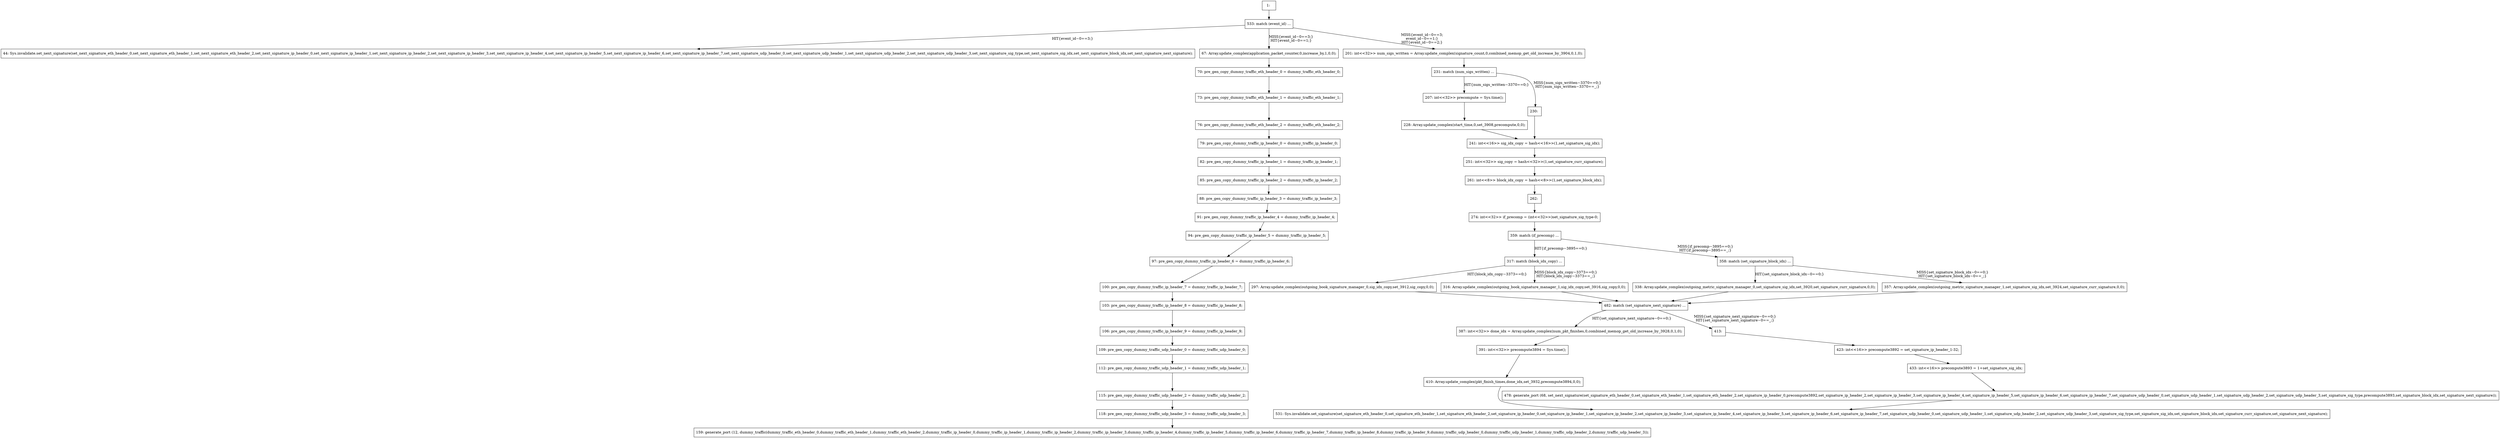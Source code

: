 digraph G {
  "1: " [shape=box, ];
  "44: Sys.invalidate.set_next_signature(set_next_signature_eth_header_0,set_next_signature_eth_header_1,set_next_signature_eth_header_2,set_next_signature_ip_header_0,set_next_signature_ip_header_1,set_next_signature_ip_header_2,set_next_signature_ip_header_3,set_next_signature_ip_header_4,set_next_signature_ip_header_5,set_next_signature_ip_header_6,set_next_signature_ip_header_7,set_next_signature_udp_header_0,set_next_signature_udp_header_1,set_next_signature_udp_header_2,set_next_signature_udp_header_3,set_next_signature_sig_type,set_next_signature_sig_idx,set_next_signature_block_idx,set_next_signature_next_signature);" [
  shape=box, ];
  "67: Array.update_complex(application_packet_counter,0,increase_by,1,0,0);" [
  shape=box, ];
  "70: pre_gen_copy_dummy_traffic_eth_header_0 = dummy_traffic_eth_header_0;" [
  shape=box, ];
  "73: pre_gen_copy_dummy_traffic_eth_header_1 = dummy_traffic_eth_header_1;" [
  shape=box, ];
  "76: pre_gen_copy_dummy_traffic_eth_header_2 = dummy_traffic_eth_header_2;" [
  shape=box, ];
  "79: pre_gen_copy_dummy_traffic_ip_header_0 = dummy_traffic_ip_header_0;" [
  shape=box, ];
  "82: pre_gen_copy_dummy_traffic_ip_header_1 = dummy_traffic_ip_header_1;" [
  shape=box, ];
  "85: pre_gen_copy_dummy_traffic_ip_header_2 = dummy_traffic_ip_header_2;" [
  shape=box, ];
  "88: pre_gen_copy_dummy_traffic_ip_header_3 = dummy_traffic_ip_header_3;" [
  shape=box, ];
  "91: pre_gen_copy_dummy_traffic_ip_header_4 = dummy_traffic_ip_header_4;" [
  shape=box, ];
  "94: pre_gen_copy_dummy_traffic_ip_header_5 = dummy_traffic_ip_header_5;" [
  shape=box, ];
  "97: pre_gen_copy_dummy_traffic_ip_header_6 = dummy_traffic_ip_header_6;" [
  shape=box, ];
  "100: pre_gen_copy_dummy_traffic_ip_header_7 = dummy_traffic_ip_header_7;" [
  shape=box, ];
  "103: pre_gen_copy_dummy_traffic_ip_header_8 = dummy_traffic_ip_header_8;" [
  shape=box, ];
  "106: pre_gen_copy_dummy_traffic_ip_header_9 = dummy_traffic_ip_header_9;" [
  shape=box, ];
  "109: pre_gen_copy_dummy_traffic_udp_header_0 = dummy_traffic_udp_header_0;" [
  shape=box, ];
  "112: pre_gen_copy_dummy_traffic_udp_header_1 = dummy_traffic_udp_header_1;" [
  shape=box, ];
  "115: pre_gen_copy_dummy_traffic_udp_header_2 = dummy_traffic_udp_header_2;" [
  shape=box, ];
  "118: pre_gen_copy_dummy_traffic_udp_header_3 = dummy_traffic_udp_header_3;" [
  shape=box, ];
  "159: generate_port (12, dummy_traffic(dummy_traffic_eth_header_0,dummy_traffic_eth_header_1,dummy_traffic_eth_header_2,dummy_traffic_ip_header_0,dummy_traffic_ip_header_1,dummy_traffic_ip_header_2,dummy_traffic_ip_header_3,dummy_traffic_ip_header_4,dummy_traffic_ip_header_5,dummy_traffic_ip_header_6,dummy_traffic_ip_header_7,dummy_traffic_ip_header_8,dummy_traffic_ip_header_9,dummy_traffic_udp_header_0,dummy_traffic_udp_header_1,dummy_traffic_udp_header_2,dummy_traffic_udp_header_3));" [
  shape=box, ];
  "201: int<<32>> num_sigs_written = Array.update_complex(signature_count,0,combined_memop_get_old_increase_by_3904,0,1,0);" [
  shape=box, ];
  "207: int<<32>> precompute = Sys.time();" [shape=box, ];
  "228: Array.update_complex(start_time,0,set_3908,precompute,0,0);" [
  shape=box, ];
  "230: " [shape=box, ];
  "231: match (num_sigs_written) ...
" [shape=box, ];
  "241: int<<16>> sig_idx_copy = hash<<16>>(1,set_signature_sig_idx);" [
  shape=box, ];
  "251: int<<32>> sig_copy = hash<<32>>(1,set_signature_curr_signature);" [
  shape=box, ];
  "261: int<<8>> block_idx_copy = hash<<8>>(1,set_signature_block_idx);" [
  shape=box, ];
  "262: " [shape=box, ];
  "274: int<<32>> if_precomp = (int<<32>>)set_signature_sig_type-0;" [
  shape=box, ];
  "297: Array.update_complex(outgoing_book_signature_manager_0,sig_idx_copy,set_3912,sig_copy,0,0);" [
  shape=box, ];
  "316: Array.update_complex(outgoing_book_signature_manager_1,sig_idx_copy,set_3916,sig_copy,0,0);" [
  shape=box, ];
  "317: match (block_idx_copy) ...
" [shape=box, ];
  "338: Array.update_complex(outgoing_metric_signature_manager_0,set_signature_sig_idx,set_3920,set_signature_curr_signature,0,0);" [
  shape=box, ];
  "357: Array.update_complex(outgoing_metric_signature_manager_1,set_signature_sig_idx,set_3924,set_signature_curr_signature,0,0);" [
  shape=box, ];
  "358: match (set_signature_block_idx) ...
" [shape=box, ];
  "359: match (if_precomp) ...
" [shape=box, ];
  "387: int<<32>> done_idx = Array.update_complex(num_pkt_finishes,0,combined_memop_get_old_increase_by_3928,0,1,0);" [
  shape=box, ];
  "391: int<<32>> precompute3894 = Sys.time();" [shape=box, ];
  "410: Array.update_complex(pkt_finish_times,done_idx,set_3932,precompute3894,0,0);" [
  shape=box, ];
  "413: " [shape=box, ];
  "423: int<<16>> precompute3892 = set_signature_ip_header_1-32;" [shape=box, ];
  "433: int<<16>> precompute3893 = 1+set_signature_sig_idx;" [shape=box, ];
  "478: generate_port (68, set_next_signature(set_signature_eth_header_0,set_signature_eth_header_1,set_signature_eth_header_2,set_signature_ip_header_0,precompute3892,set_signature_ip_header_2,set_signature_ip_header_3,set_signature_ip_header_4,set_signature_ip_header_5,set_signature_ip_header_6,set_signature_ip_header_7,set_signature_udp_header_0,set_signature_udp_header_1,set_signature_udp_header_2,set_signature_udp_header_3,set_signature_sig_type,precompute3893,set_signature_block_idx,set_signature_next_signature));" [
  shape=box, ];
  "482: match (set_signature_next_signature) ...
" [shape=box, ];
  "531: Sys.invalidate.set_signature(set_signature_eth_header_0,set_signature_eth_header_1,set_signature_eth_header_2,set_signature_ip_header_0,set_signature_ip_header_1,set_signature_ip_header_2,set_signature_ip_header_3,set_signature_ip_header_4,set_signature_ip_header_5,set_signature_ip_header_6,set_signature_ip_header_7,set_signature_udp_header_0,set_signature_udp_header_1,set_signature_udp_header_2,set_signature_udp_header_3,set_signature_sig_type,set_signature_sig_idx,set_signature_block_idx,set_signature_curr_signature,set_signature_next_signature);" [
  shape=box, ];
  "533: match (event_id) ...
" [shape=box, ];
  
  
  "1: " -> "533: match (event_id) ...
" [label="", ];
  "67: Array.update_complex(application_packet_counter,0,increase_by,1,0,0);" -> "70: pre_gen_copy_dummy_traffic_eth_header_0 = dummy_traffic_eth_header_0;" [
  label="", ];
  "70: pre_gen_copy_dummy_traffic_eth_header_0 = dummy_traffic_eth_header_0;" -> "73: pre_gen_copy_dummy_traffic_eth_header_1 = dummy_traffic_eth_header_1;" [
  label="", ];
  "73: pre_gen_copy_dummy_traffic_eth_header_1 = dummy_traffic_eth_header_1;" -> "76: pre_gen_copy_dummy_traffic_eth_header_2 = dummy_traffic_eth_header_2;" [
  label="", ];
  "76: pre_gen_copy_dummy_traffic_eth_header_2 = dummy_traffic_eth_header_2;" -> "79: pre_gen_copy_dummy_traffic_ip_header_0 = dummy_traffic_ip_header_0;" [
  label="", ];
  "79: pre_gen_copy_dummy_traffic_ip_header_0 = dummy_traffic_ip_header_0;" -> "82: pre_gen_copy_dummy_traffic_ip_header_1 = dummy_traffic_ip_header_1;" [
  label="", ];
  "82: pre_gen_copy_dummy_traffic_ip_header_1 = dummy_traffic_ip_header_1;" -> "85: pre_gen_copy_dummy_traffic_ip_header_2 = dummy_traffic_ip_header_2;" [
  label="", ];
  "85: pre_gen_copy_dummy_traffic_ip_header_2 = dummy_traffic_ip_header_2;" -> "88: pre_gen_copy_dummy_traffic_ip_header_3 = dummy_traffic_ip_header_3;" [
  label="", ];
  "88: pre_gen_copy_dummy_traffic_ip_header_3 = dummy_traffic_ip_header_3;" -> "91: pre_gen_copy_dummy_traffic_ip_header_4 = dummy_traffic_ip_header_4;" [
  label="", ];
  "91: pre_gen_copy_dummy_traffic_ip_header_4 = dummy_traffic_ip_header_4;" -> "94: pre_gen_copy_dummy_traffic_ip_header_5 = dummy_traffic_ip_header_5;" [
  label="", ];
  "94: pre_gen_copy_dummy_traffic_ip_header_5 = dummy_traffic_ip_header_5;" -> "97: pre_gen_copy_dummy_traffic_ip_header_6 = dummy_traffic_ip_header_6;" [
  label="", ];
  "97: pre_gen_copy_dummy_traffic_ip_header_6 = dummy_traffic_ip_header_6;" -> "100: pre_gen_copy_dummy_traffic_ip_header_7 = dummy_traffic_ip_header_7;" [
  label="", ];
  "100: pre_gen_copy_dummy_traffic_ip_header_7 = dummy_traffic_ip_header_7;" -> "103: pre_gen_copy_dummy_traffic_ip_header_8 = dummy_traffic_ip_header_8;" [
  label="", ];
  "103: pre_gen_copy_dummy_traffic_ip_header_8 = dummy_traffic_ip_header_8;" -> "106: pre_gen_copy_dummy_traffic_ip_header_9 = dummy_traffic_ip_header_9;" [
  label="", ];
  "106: pre_gen_copy_dummy_traffic_ip_header_9 = dummy_traffic_ip_header_9;" -> "109: pre_gen_copy_dummy_traffic_udp_header_0 = dummy_traffic_udp_header_0;" [
  label="", ];
  "109: pre_gen_copy_dummy_traffic_udp_header_0 = dummy_traffic_udp_header_0;" -> "112: pre_gen_copy_dummy_traffic_udp_header_1 = dummy_traffic_udp_header_1;" [
  label="", ];
  "112: pre_gen_copy_dummy_traffic_udp_header_1 = dummy_traffic_udp_header_1;" -> "115: pre_gen_copy_dummy_traffic_udp_header_2 = dummy_traffic_udp_header_2;" [
  label="", ];
  "115: pre_gen_copy_dummy_traffic_udp_header_2 = dummy_traffic_udp_header_2;" -> "118: pre_gen_copy_dummy_traffic_udp_header_3 = dummy_traffic_udp_header_3;" [
  label="", ];
  "118: pre_gen_copy_dummy_traffic_udp_header_3 = dummy_traffic_udp_header_3;" -> "159: generate_port (12, dummy_traffic(dummy_traffic_eth_header_0,dummy_traffic_eth_header_1,dummy_traffic_eth_header_2,dummy_traffic_ip_header_0,dummy_traffic_ip_header_1,dummy_traffic_ip_header_2,dummy_traffic_ip_header_3,dummy_traffic_ip_header_4,dummy_traffic_ip_header_5,dummy_traffic_ip_header_6,dummy_traffic_ip_header_7,dummy_traffic_ip_header_8,dummy_traffic_ip_header_9,dummy_traffic_udp_header_0,dummy_traffic_udp_header_1,dummy_traffic_udp_header_2,dummy_traffic_udp_header_3));" [
  label="", ];
  "201: int<<32>> num_sigs_written = Array.update_complex(signature_count,0,combined_memop_get_old_increase_by_3904,0,1,0);" -> "231: match (num_sigs_written) ...
" [
  label="", ];
  "207: int<<32>> precompute = Sys.time();" -> "228: Array.update_complex(start_time,0,set_3908,precompute,0,0);" [
  label="", ];
  "228: Array.update_complex(start_time,0,set_3908,precompute,0,0);" -> "241: int<<16>> sig_idx_copy = hash<<16>>(1,set_signature_sig_idx);" [
  label="", ];
  "230: " -> "241: int<<16>> sig_idx_copy = hash<<16>>(1,set_signature_sig_idx);" [
  label="", ];
  "231: match (num_sigs_written) ...
" -> "207: int<<32>> precompute = Sys.time();" [
  label="HIT{num_sigs_written~3370==0;}", ];
  "231: match (num_sigs_written) ...
" -> "230: " [label="MISS{num_sigs_written~3370==0;}
HIT{num_sigs_written~3370==_;}",
                                                   ];
  "241: int<<16>> sig_idx_copy = hash<<16>>(1,set_signature_sig_idx);" -> "251: int<<32>> sig_copy = hash<<32>>(1,set_signature_curr_signature);" [
  label="", ];
  "251: int<<32>> sig_copy = hash<<32>>(1,set_signature_curr_signature);" -> "261: int<<8>> block_idx_copy = hash<<8>>(1,set_signature_block_idx);" [
  label="", ];
  "261: int<<8>> block_idx_copy = hash<<8>>(1,set_signature_block_idx);" -> "262: " [
  label="", ];
  "262: " -> "274: int<<32>> if_precomp = (int<<32>>)set_signature_sig_type-0;" [
  label="", ];
  "274: int<<32>> if_precomp = (int<<32>>)set_signature_sig_type-0;" -> "359: match (if_precomp) ...
" [
  label="", ];
  "297: Array.update_complex(outgoing_book_signature_manager_0,sig_idx_copy,set_3912,sig_copy,0,0);" -> "482: match (set_signature_next_signature) ...
" [
  label="", ];
  "316: Array.update_complex(outgoing_book_signature_manager_1,sig_idx_copy,set_3916,sig_copy,0,0);" -> "482: match (set_signature_next_signature) ...
" [
  label="", ];
  "317: match (block_idx_copy) ...
" -> "297: Array.update_complex(outgoing_book_signature_manager_0,sig_idx_copy,set_3912,sig_copy,0,0);" [
  label="HIT{block_idx_copy~3373==0;}", ];
  "317: match (block_idx_copy) ...
" -> "316: Array.update_complex(outgoing_book_signature_manager_1,sig_idx_copy,set_3916,sig_copy,0,0);" [
  label="MISS{block_idx_copy~3373==0;}
HIT{block_idx_copy~3373==_;}", ];
  "338: Array.update_complex(outgoing_metric_signature_manager_0,set_signature_sig_idx,set_3920,set_signature_curr_signature,0,0);" -> "482: match (set_signature_next_signature) ...
" [
  label="", ];
  "357: Array.update_complex(outgoing_metric_signature_manager_1,set_signature_sig_idx,set_3924,set_signature_curr_signature,0,0);" -> "482: match (set_signature_next_signature) ...
" [
  label="", ];
  "358: match (set_signature_block_idx) ...
" -> "338: Array.update_complex(outgoing_metric_signature_manager_0,set_signature_sig_idx,set_3920,set_signature_curr_signature,0,0);" [
  label="HIT{set_signature_block_idx~0==0;}", ];
  "358: match (set_signature_block_idx) ...
" -> "357: Array.update_complex(outgoing_metric_signature_manager_1,set_signature_sig_idx,set_3924,set_signature_curr_signature,0,0);" [
  label="MISS{set_signature_block_idx~0==0;}
HIT{set_signature_block_idx~0==_;}",
  ];
  "359: match (if_precomp) ...
" -> "317: match (block_idx_copy) ...
" [
  label="HIT{if_precomp~3895==0;}", ];
  "359: match (if_precomp) ...
" -> "358: match (set_signature_block_idx) ...
" [
  label="MISS{if_precomp~3895==0;}
HIT{if_precomp~3895==_;}", ];
  "387: int<<32>> done_idx = Array.update_complex(num_pkt_finishes,0,combined_memop_get_old_increase_by_3928,0,1,0);" -> "391: int<<32>> precompute3894 = Sys.time();" [
  label="", ];
  "391: int<<32>> precompute3894 = Sys.time();" -> "410: Array.update_complex(pkt_finish_times,done_idx,set_3932,precompute3894,0,0);" [
  label="", ];
  "410: Array.update_complex(pkt_finish_times,done_idx,set_3932,precompute3894,0,0);" -> "531: Sys.invalidate.set_signature(set_signature_eth_header_0,set_signature_eth_header_1,set_signature_eth_header_2,set_signature_ip_header_0,set_signature_ip_header_1,set_signature_ip_header_2,set_signature_ip_header_3,set_signature_ip_header_4,set_signature_ip_header_5,set_signature_ip_header_6,set_signature_ip_header_7,set_signature_udp_header_0,set_signature_udp_header_1,set_signature_udp_header_2,set_signature_udp_header_3,set_signature_sig_type,set_signature_sig_idx,set_signature_block_idx,set_signature_curr_signature,set_signature_next_signature);" [
  label="", ];
  "413: " -> "423: int<<16>> precompute3892 = set_signature_ip_header_1-32;" [
  label="", ];
  "423: int<<16>> precompute3892 = set_signature_ip_header_1-32;" -> "433: int<<16>> precompute3893 = 1+set_signature_sig_idx;" [
  label="", ];
  "433: int<<16>> precompute3893 = 1+set_signature_sig_idx;" -> "478: generate_port (68, set_next_signature(set_signature_eth_header_0,set_signature_eth_header_1,set_signature_eth_header_2,set_signature_ip_header_0,precompute3892,set_signature_ip_header_2,set_signature_ip_header_3,set_signature_ip_header_4,set_signature_ip_header_5,set_signature_ip_header_6,set_signature_ip_header_7,set_signature_udp_header_0,set_signature_udp_header_1,set_signature_udp_header_2,set_signature_udp_header_3,set_signature_sig_type,precompute3893,set_signature_block_idx,set_signature_next_signature));" [
  label="", ];
  "478: generate_port (68, set_next_signature(set_signature_eth_header_0,set_signature_eth_header_1,set_signature_eth_header_2,set_signature_ip_header_0,precompute3892,set_signature_ip_header_2,set_signature_ip_header_3,set_signature_ip_header_4,set_signature_ip_header_5,set_signature_ip_header_6,set_signature_ip_header_7,set_signature_udp_header_0,set_signature_udp_header_1,set_signature_udp_header_2,set_signature_udp_header_3,set_signature_sig_type,precompute3893,set_signature_block_idx,set_signature_next_signature));" -> "531: Sys.invalidate.set_signature(set_signature_eth_header_0,set_signature_eth_header_1,set_signature_eth_header_2,set_signature_ip_header_0,set_signature_ip_header_1,set_signature_ip_header_2,set_signature_ip_header_3,set_signature_ip_header_4,set_signature_ip_header_5,set_signature_ip_header_6,set_signature_ip_header_7,set_signature_udp_header_0,set_signature_udp_header_1,set_signature_udp_header_2,set_signature_udp_header_3,set_signature_sig_type,set_signature_sig_idx,set_signature_block_idx,set_signature_curr_signature,set_signature_next_signature);" [
  label="", ];
  "482: match (set_signature_next_signature) ...
" -> "387: int<<32>> done_idx = Array.update_complex(num_pkt_finishes,0,combined_memop_get_old_increase_by_3928,0,1,0);" [
  label="HIT{set_signature_next_signature~0==0;}", ];
  "482: match (set_signature_next_signature) ...
" -> "413: " [label="MISS{set_signature_next_signature~0==0;}
HIT{set_signature_next_signature~0==_;}",
                                                               ];
  "533: match (event_id) ...
" -> "44: Sys.invalidate.set_next_signature(set_next_signature_eth_header_0,set_next_signature_eth_header_1,set_next_signature_eth_header_2,set_next_signature_ip_header_0,set_next_signature_ip_header_1,set_next_signature_ip_header_2,set_next_signature_ip_header_3,set_next_signature_ip_header_4,set_next_signature_ip_header_5,set_next_signature_ip_header_6,set_next_signature_ip_header_7,set_next_signature_udp_header_0,set_next_signature_udp_header_1,set_next_signature_udp_header_2,set_next_signature_udp_header_3,set_next_signature_sig_type,set_next_signature_sig_idx,set_next_signature_block_idx,set_next_signature_next_signature);" [
  label="HIT{event_id~0==3;}", ];
  "533: match (event_id) ...
" -> "67: Array.update_complex(application_packet_counter,0,increase_by,1,0,0);" [
  label="MISS{event_id~0==3;}
HIT{event_id~0==1;}", ];
  "533: match (event_id) ...
" -> "201: int<<32>> num_sigs_written = Array.update_complex(signature_count,0,combined_memop_get_old_increase_by_3904,0,1,0);" [
  label="MISS{event_id~0==3;
event_id~0==1;}
HIT{event_id~0==2;}", ];
  
  }